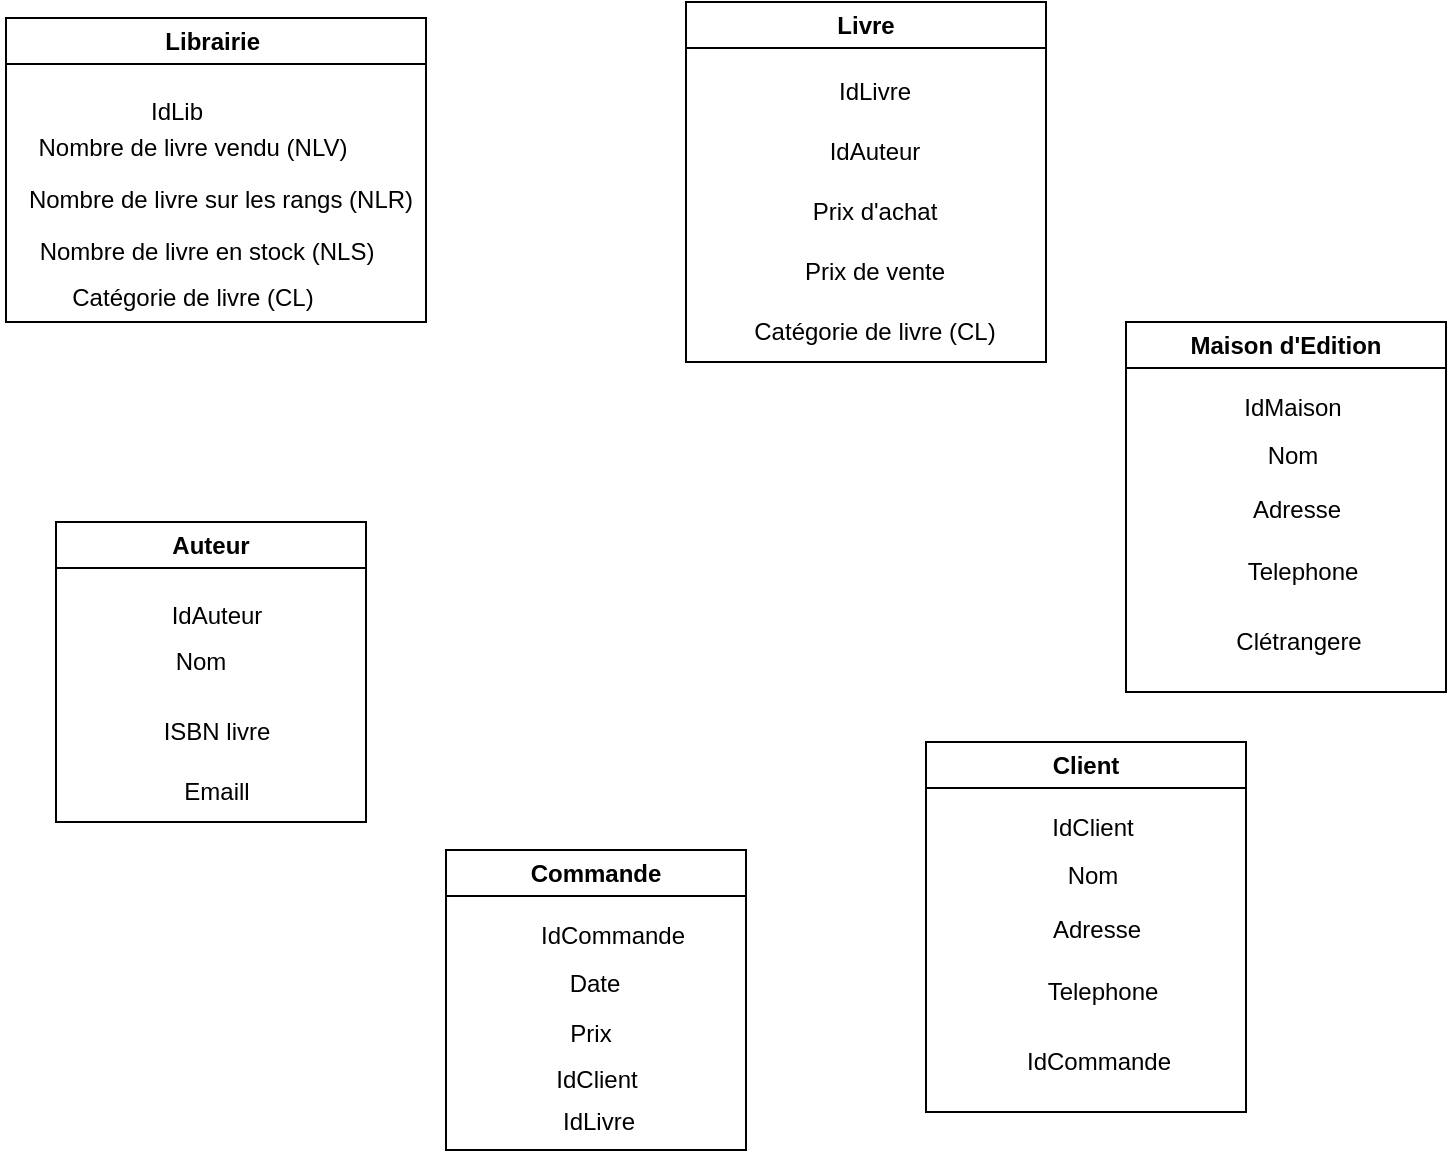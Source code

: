 <mxfile version="20.8.5" type="github">
  <diagram id="C5RBs43oDa-KdzZeNtuy" name="Page-1">
    <mxGraphModel dx="756" dy="440" grid="1" gridSize="10" guides="1" tooltips="1" connect="1" arrows="1" fold="1" page="1" pageScale="1" pageWidth="827" pageHeight="1169" math="0" shadow="0">
      <root>
        <mxCell id="WIyWlLk6GJQsqaUBKTNV-0" />
        <mxCell id="WIyWlLk6GJQsqaUBKTNV-1" parent="WIyWlLk6GJQsqaUBKTNV-0" />
        <mxCell id="kNG4grC75QlbrtCjjNvb-0" value="&lt;p class=&quot;MsoNormal&quot;&gt;Librairie&amp;nbsp;&lt;/p&gt;" style="swimlane;whiteSpace=wrap;html=1;" vertex="1" parent="WIyWlLk6GJQsqaUBKTNV-1">
          <mxGeometry x="30" y="18" width="210" height="152" as="geometry" />
        </mxCell>
        <mxCell id="kNG4grC75QlbrtCjjNvb-2" value="&lt;p class=&quot;MsoNormal&quot;&gt;Nombre de livre vendu (NLV)&lt;/p&gt;" style="text;html=1;align=center;verticalAlign=middle;resizable=0;points=[];autosize=1;strokeColor=none;fillColor=none;" vertex="1" parent="kNG4grC75QlbrtCjjNvb-0">
          <mxGeometry x="3" y="40" width="180" height="50" as="geometry" />
        </mxCell>
        <mxCell id="kNG4grC75QlbrtCjjNvb-1" value="&lt;p class=&quot;MsoNormal&quot;&gt;IdLib&lt;/p&gt;" style="text;html=1;align=center;verticalAlign=middle;resizable=0;points=[];autosize=1;strokeColor=none;fillColor=none;" vertex="1" parent="kNG4grC75QlbrtCjjNvb-0">
          <mxGeometry x="60" y="22" width="50" height="50" as="geometry" />
        </mxCell>
        <mxCell id="kNG4grC75QlbrtCjjNvb-4" value="&lt;p class=&quot;MsoNormal&quot;&gt;Nombre de livre en stock (NLS)&lt;/p&gt;" style="text;html=1;align=center;verticalAlign=middle;resizable=0;points=[];autosize=1;strokeColor=none;fillColor=none;" vertex="1" parent="kNG4grC75QlbrtCjjNvb-0">
          <mxGeometry x="5" y="92" width="190" height="50" as="geometry" />
        </mxCell>
        <mxCell id="kNG4grC75QlbrtCjjNvb-3" value="&lt;p class=&quot;MsoNormal&quot;&gt;Nombre de livre sur les rangs (NLR)&lt;/p&gt;" style="text;html=1;align=center;verticalAlign=middle;resizable=0;points=[];autosize=1;strokeColor=none;fillColor=none;" vertex="1" parent="kNG4grC75QlbrtCjjNvb-0">
          <mxGeometry x="-3" y="66" width="220" height="50" as="geometry" />
        </mxCell>
        <mxCell id="kNG4grC75QlbrtCjjNvb-5" value="&lt;p class=&quot;MsoNormal&quot;&gt;Catégorie de livre (CL)&lt;/p&gt;" style="text;html=1;align=center;verticalAlign=middle;resizable=0;points=[];autosize=1;strokeColor=none;fillColor=none;" vertex="1" parent="kNG4grC75QlbrtCjjNvb-0">
          <mxGeometry x="23" y="115" width="140" height="50" as="geometry" />
        </mxCell>
        <mxCell id="kNG4grC75QlbrtCjjNvb-6" value="Livre" style="swimlane;whiteSpace=wrap;html=1;" vertex="1" parent="WIyWlLk6GJQsqaUBKTNV-1">
          <mxGeometry x="370" y="10" width="180" height="180" as="geometry" />
        </mxCell>
        <mxCell id="kNG4grC75QlbrtCjjNvb-7" value="&lt;p class=&quot;MsoNormal&quot;&gt;IdAuteur&lt;/p&gt;" style="text;html=1;align=center;verticalAlign=middle;resizable=0;points=[];autosize=1;strokeColor=none;fillColor=none;" vertex="1" parent="kNG4grC75QlbrtCjjNvb-6">
          <mxGeometry x="59" y="50" width="70" height="50" as="geometry" />
        </mxCell>
        <mxCell id="kNG4grC75QlbrtCjjNvb-8" value="&lt;p class=&quot;MsoNormal&quot;&gt;IdLivre&lt;/p&gt;" style="text;html=1;align=center;verticalAlign=middle;resizable=0;points=[];autosize=1;strokeColor=none;fillColor=none;" vertex="1" parent="kNG4grC75QlbrtCjjNvb-6">
          <mxGeometry x="64" y="20" width="60" height="50" as="geometry" />
        </mxCell>
        <mxCell id="kNG4grC75QlbrtCjjNvb-9" value="&lt;p class=&quot;MsoNormal&quot;&gt;Prix de vente&lt;/p&gt;" style="text;html=1;align=center;verticalAlign=middle;resizable=0;points=[];autosize=1;strokeColor=none;fillColor=none;" vertex="1" parent="kNG4grC75QlbrtCjjNvb-6">
          <mxGeometry x="49" y="110" width="90" height="50" as="geometry" />
        </mxCell>
        <mxCell id="kNG4grC75QlbrtCjjNvb-10" value="&lt;p class=&quot;MsoNormal&quot;&gt;Prix d&#39;achat&lt;/p&gt;" style="text;html=1;align=center;verticalAlign=middle;resizable=0;points=[];autosize=1;strokeColor=none;fillColor=none;" vertex="1" parent="kNG4grC75QlbrtCjjNvb-6">
          <mxGeometry x="49" y="80" width="90" height="50" as="geometry" />
        </mxCell>
        <mxCell id="kNG4grC75QlbrtCjjNvb-11" value="&lt;p class=&quot;MsoNormal&quot;&gt;Catégorie de livre (CL)&lt;/p&gt;" style="text;html=1;align=center;verticalAlign=middle;resizable=0;points=[];autosize=1;strokeColor=none;fillColor=none;" vertex="1" parent="kNG4grC75QlbrtCjjNvb-6">
          <mxGeometry x="24" y="140" width="140" height="50" as="geometry" />
        </mxCell>
        <mxCell id="kNG4grC75QlbrtCjjNvb-12" value="Auteur" style="swimlane;whiteSpace=wrap;html=1;" vertex="1" parent="WIyWlLk6GJQsqaUBKTNV-1">
          <mxGeometry x="55" y="270" width="155" height="150" as="geometry" />
        </mxCell>
        <mxCell id="kNG4grC75QlbrtCjjNvb-13" value="&lt;p class=&quot;MsoNormal&quot;&gt;IdAuteur&lt;/p&gt;" style="text;html=1;align=center;verticalAlign=middle;resizable=0;points=[];autosize=1;strokeColor=none;fillColor=none;" vertex="1" parent="kNG4grC75QlbrtCjjNvb-12">
          <mxGeometry x="45" y="22" width="70" height="50" as="geometry" />
        </mxCell>
        <mxCell id="kNG4grC75QlbrtCjjNvb-15" value="&lt;p class=&quot;MsoNormal&quot;&gt;ISBN livre&lt;/p&gt;" style="text;html=1;align=center;verticalAlign=middle;resizable=0;points=[];autosize=1;strokeColor=none;fillColor=none;" vertex="1" parent="kNG4grC75QlbrtCjjNvb-12">
          <mxGeometry x="40" y="80" width="80" height="50" as="geometry" />
        </mxCell>
        <mxCell id="kNG4grC75QlbrtCjjNvb-16" value="&lt;p class=&quot;MsoNormal&quot;&gt;Nom&lt;/p&gt;" style="text;html=1;align=center;verticalAlign=middle;resizable=0;points=[];autosize=1;strokeColor=none;fillColor=none;" vertex="1" parent="kNG4grC75QlbrtCjjNvb-12">
          <mxGeometry x="47" y="45" width="50" height="50" as="geometry" />
        </mxCell>
        <mxCell id="kNG4grC75QlbrtCjjNvb-17" value="&lt;p class=&quot;MsoNormal&quot;&gt;Emaill&lt;/p&gt;" style="text;html=1;align=center;verticalAlign=middle;resizable=0;points=[];autosize=1;strokeColor=none;fillColor=none;" vertex="1" parent="kNG4grC75QlbrtCjjNvb-12">
          <mxGeometry x="50" y="110" width="60" height="50" as="geometry" />
        </mxCell>
        <mxCell id="kNG4grC75QlbrtCjjNvb-18" value="Commande" style="swimlane;whiteSpace=wrap;html=1;" vertex="1" parent="WIyWlLk6GJQsqaUBKTNV-1">
          <mxGeometry x="250" y="434" width="150" height="150" as="geometry" />
        </mxCell>
        <mxCell id="kNG4grC75QlbrtCjjNvb-19" value="&lt;p class=&quot;MsoNormal&quot;&gt;IdCommande&lt;/p&gt;" style="text;html=1;align=center;verticalAlign=middle;resizable=0;points=[];autosize=1;strokeColor=none;fillColor=none;" vertex="1" parent="kNG4grC75QlbrtCjjNvb-18">
          <mxGeometry x="33" y="18" width="100" height="50" as="geometry" />
        </mxCell>
        <mxCell id="kNG4grC75QlbrtCjjNvb-20" value="&lt;p class=&quot;MsoNormal&quot;&gt;Prix&lt;/p&gt;" style="text;html=1;align=center;verticalAlign=middle;resizable=0;points=[];autosize=1;strokeColor=none;fillColor=none;" vertex="1" parent="kNG4grC75QlbrtCjjNvb-18">
          <mxGeometry x="52" y="67" width="40" height="50" as="geometry" />
        </mxCell>
        <mxCell id="kNG4grC75QlbrtCjjNvb-21" value="&lt;p class=&quot;MsoNormal&quot;&gt;Date&lt;/p&gt;" style="text;html=1;align=center;verticalAlign=middle;resizable=0;points=[];autosize=1;strokeColor=none;fillColor=none;" vertex="1" parent="kNG4grC75QlbrtCjjNvb-18">
          <mxGeometry x="49" y="42" width="50" height="50" as="geometry" />
        </mxCell>
        <mxCell id="kNG4grC75QlbrtCjjNvb-22" value="&lt;p class=&quot;MsoNormal&quot;&gt;IdClient&lt;/p&gt;" style="text;html=1;align=center;verticalAlign=middle;resizable=0;points=[];autosize=1;strokeColor=none;fillColor=none;" vertex="1" parent="kNG4grC75QlbrtCjjNvb-18">
          <mxGeometry x="45" y="90" width="60" height="50" as="geometry" />
        </mxCell>
        <mxCell id="kNG4grC75QlbrtCjjNvb-23" value="&lt;p class=&quot;MsoNormal&quot;&gt;IdLivre&lt;/p&gt;" style="text;html=1;align=center;verticalAlign=middle;resizable=0;points=[];autosize=1;strokeColor=none;fillColor=none;" vertex="1" parent="kNG4grC75QlbrtCjjNvb-18">
          <mxGeometry x="46" y="111" width="60" height="50" as="geometry" />
        </mxCell>
        <mxCell id="kNG4grC75QlbrtCjjNvb-24" value="Client" style="swimlane;whiteSpace=wrap;html=1;" vertex="1" parent="WIyWlLk6GJQsqaUBKTNV-1">
          <mxGeometry x="490" y="380" width="160" height="185" as="geometry" />
        </mxCell>
        <mxCell id="kNG4grC75QlbrtCjjNvb-25" value="&lt;p class=&quot;MsoNormal&quot;&gt;IdClient&lt;/p&gt;" style="text;html=1;align=center;verticalAlign=middle;resizable=0;points=[];autosize=1;strokeColor=none;fillColor=none;" vertex="1" parent="kNG4grC75QlbrtCjjNvb-24">
          <mxGeometry x="53" y="18" width="60" height="50" as="geometry" />
        </mxCell>
        <mxCell id="kNG4grC75QlbrtCjjNvb-26" value="&lt;p class=&quot;MsoNormal&quot;&gt;Adresse&lt;/p&gt;" style="text;html=1;align=center;verticalAlign=middle;resizable=0;points=[];autosize=1;strokeColor=none;fillColor=none;" vertex="1" parent="kNG4grC75QlbrtCjjNvb-24">
          <mxGeometry x="50" y="69" width="70" height="50" as="geometry" />
        </mxCell>
        <mxCell id="kNG4grC75QlbrtCjjNvb-27" value="&lt;p class=&quot;MsoNormal&quot;&gt;Nom&lt;/p&gt;" style="text;html=1;align=center;verticalAlign=middle;resizable=0;points=[];autosize=1;strokeColor=none;fillColor=none;" vertex="1" parent="kNG4grC75QlbrtCjjNvb-24">
          <mxGeometry x="58" y="42" width="50" height="50" as="geometry" />
        </mxCell>
        <mxCell id="kNG4grC75QlbrtCjjNvb-28" value="&lt;p class=&quot;MsoNormal&quot;&gt;Telephone&lt;/p&gt;" style="text;html=1;align=center;verticalAlign=middle;resizable=0;points=[];autosize=1;strokeColor=none;fillColor=none;" vertex="1" parent="kNG4grC75QlbrtCjjNvb-24">
          <mxGeometry x="48" y="100" width="80" height="50" as="geometry" />
        </mxCell>
        <mxCell id="kNG4grC75QlbrtCjjNvb-29" value="&lt;p class=&quot;MsoNormal&quot;&gt;IdCommande&lt;/p&gt;" style="text;html=1;align=center;verticalAlign=middle;resizable=0;points=[];autosize=1;strokeColor=none;fillColor=none;" vertex="1" parent="kNG4grC75QlbrtCjjNvb-24">
          <mxGeometry x="36" y="135" width="100" height="50" as="geometry" />
        </mxCell>
        <mxCell id="kNG4grC75QlbrtCjjNvb-30" value="Maison d&#39;Edition" style="swimlane;whiteSpace=wrap;html=1;" vertex="1" parent="WIyWlLk6GJQsqaUBKTNV-1">
          <mxGeometry x="590" y="170" width="160" height="185" as="geometry" />
        </mxCell>
        <mxCell id="kNG4grC75QlbrtCjjNvb-31" value="&lt;p class=&quot;MsoNormal&quot;&gt;IdMaison&lt;/p&gt;" style="text;html=1;align=center;verticalAlign=middle;resizable=0;points=[];autosize=1;strokeColor=none;fillColor=none;" vertex="1" parent="kNG4grC75QlbrtCjjNvb-30">
          <mxGeometry x="48" y="18" width="70" height="50" as="geometry" />
        </mxCell>
        <mxCell id="kNG4grC75QlbrtCjjNvb-32" value="&lt;p class=&quot;MsoNormal&quot;&gt;Adresse&lt;/p&gt;" style="text;html=1;align=center;verticalAlign=middle;resizable=0;points=[];autosize=1;strokeColor=none;fillColor=none;" vertex="1" parent="kNG4grC75QlbrtCjjNvb-30">
          <mxGeometry x="50" y="69" width="70" height="50" as="geometry" />
        </mxCell>
        <mxCell id="kNG4grC75QlbrtCjjNvb-33" value="&lt;p class=&quot;MsoNormal&quot;&gt;Nom&lt;/p&gt;" style="text;html=1;align=center;verticalAlign=middle;resizable=0;points=[];autosize=1;strokeColor=none;fillColor=none;" vertex="1" parent="kNG4grC75QlbrtCjjNvb-30">
          <mxGeometry x="58" y="42" width="50" height="50" as="geometry" />
        </mxCell>
        <mxCell id="kNG4grC75QlbrtCjjNvb-34" value="&lt;p class=&quot;MsoNormal&quot;&gt;Telephone&lt;/p&gt;" style="text;html=1;align=center;verticalAlign=middle;resizable=0;points=[];autosize=1;strokeColor=none;fillColor=none;" vertex="1" parent="kNG4grC75QlbrtCjjNvb-30">
          <mxGeometry x="48" y="100" width="80" height="50" as="geometry" />
        </mxCell>
        <mxCell id="kNG4grC75QlbrtCjjNvb-35" value="&lt;p class=&quot;MsoNormal&quot;&gt;Clétrangere&lt;/p&gt;" style="text;html=1;align=center;verticalAlign=middle;resizable=0;points=[];autosize=1;strokeColor=none;fillColor=none;" vertex="1" parent="kNG4grC75QlbrtCjjNvb-30">
          <mxGeometry x="41" y="135" width="90" height="50" as="geometry" />
        </mxCell>
      </root>
    </mxGraphModel>
  </diagram>
</mxfile>

